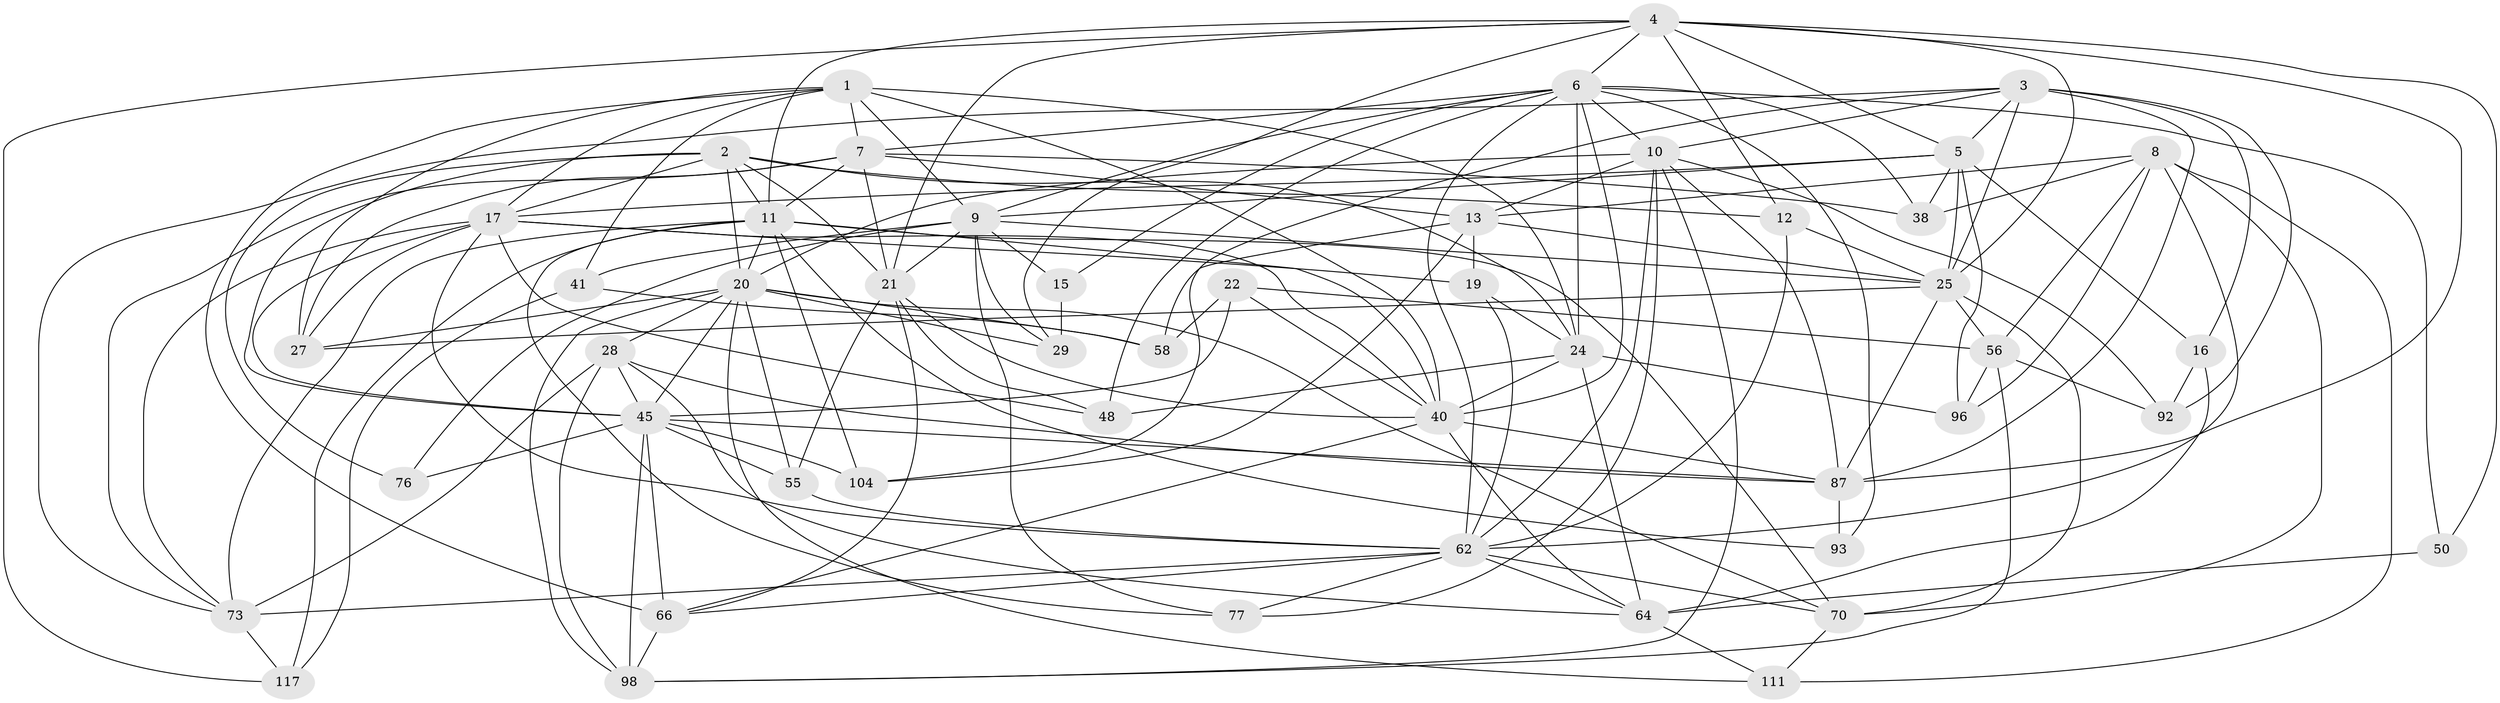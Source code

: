 // original degree distribution, {4: 1.0}
// Generated by graph-tools (version 1.1) at 2025/20/03/04/25 18:20:58]
// undirected, 49 vertices, 160 edges
graph export_dot {
graph [start="1"]
  node [color=gray90,style=filled];
  1 [super="+59+47"];
  2 [super="+46+14"];
  3 [super="+72+75"];
  4 [super="+121+26"];
  5 [super="+39+23"];
  6 [super="+36+89+79"];
  7 [super="+30+101"];
  8 [super="+114+65"];
  9 [super="+18+94"];
  10 [super="+33+32+68"];
  11 [super="+43+54+61"];
  12;
  13 [super="+122+90"];
  15;
  16;
  17 [super="+35"];
  19;
  20 [super="+57+49+108+113"];
  21 [super="+69+80"];
  22;
  24 [super="+67+82"];
  25 [super="+95+106+31"];
  27 [super="+115"];
  28 [super="+60"];
  29;
  38;
  40 [super="+84+44"];
  41;
  45 [super="+53+74+123"];
  48;
  50;
  55;
  56 [super="+120"];
  58;
  62 [super="+85+116"];
  64 [super="+71"];
  66 [super="+100"];
  70 [super="+91"];
  73 [super="+78+110"];
  76;
  77;
  87 [super="+99+107"];
  92;
  93;
  96;
  98 [super="+112"];
  104;
  111;
  117;
  1 -- 41;
  1 -- 27;
  1 -- 7;
  1 -- 40;
  1 -- 66;
  1 -- 24;
  1 -- 9;
  1 -- 17;
  2 -- 76;
  2 -- 20;
  2 -- 45;
  2 -- 21;
  2 -- 24;
  2 -- 17;
  2 -- 12;
  2 -- 11;
  3 -- 5 [weight=2];
  3 -- 104;
  3 -- 92;
  3 -- 16;
  3 -- 87;
  3 -- 73;
  3 -- 10;
  3 -- 25 [weight=2];
  4 -- 12;
  4 -- 25;
  4 -- 117;
  4 -- 29;
  4 -- 5;
  4 -- 50;
  4 -- 87;
  4 -- 6;
  4 -- 21;
  4 -- 11;
  5 -- 17 [weight=2];
  5 -- 96;
  5 -- 16;
  5 -- 38;
  5 -- 25;
  5 -- 9;
  6 -- 48;
  6 -- 7;
  6 -- 38;
  6 -- 15;
  6 -- 50;
  6 -- 93;
  6 -- 40;
  6 -- 10;
  6 -- 62;
  6 -- 24;
  6 -- 9;
  7 -- 73;
  7 -- 21;
  7 -- 11;
  7 -- 27;
  7 -- 38;
  7 -- 13;
  8 -- 56;
  8 -- 111;
  8 -- 70;
  8 -- 38;
  8 -- 96;
  8 -- 13 [weight=2];
  8 -- 62;
  9 -- 15 [weight=2];
  9 -- 76 [weight=2];
  9 -- 41;
  9 -- 77;
  9 -- 21;
  9 -- 29;
  9 -- 25;
  10 -- 98;
  10 -- 62 [weight=2];
  10 -- 87;
  10 -- 20;
  10 -- 92;
  10 -- 77;
  10 -- 13;
  11 -- 93 [weight=2];
  11 -- 117;
  11 -- 20;
  11 -- 73;
  11 -- 77;
  11 -- 70;
  11 -- 40;
  11 -- 104;
  12 -- 25;
  12 -- 62;
  13 -- 104;
  13 -- 25;
  13 -- 58;
  13 -- 19;
  15 -- 29;
  16 -- 92;
  16 -- 64;
  17 -- 48;
  17 -- 19;
  17 -- 40;
  17 -- 73;
  17 -- 45 [weight=2];
  17 -- 27;
  17 -- 62;
  19 -- 24;
  19 -- 62;
  20 -- 29;
  20 -- 27;
  20 -- 28;
  20 -- 98;
  20 -- 70;
  20 -- 111;
  20 -- 55;
  20 -- 58;
  20 -- 45;
  21 -- 48;
  21 -- 40;
  21 -- 66;
  21 -- 55;
  22 -- 58;
  22 -- 56;
  22 -- 45;
  22 -- 40;
  24 -- 40;
  24 -- 96;
  24 -- 64;
  24 -- 48;
  25 -- 87;
  25 -- 70;
  25 -- 27 [weight=2];
  25 -- 56;
  28 -- 98;
  28 -- 64;
  28 -- 87;
  28 -- 45;
  28 -- 73;
  40 -- 64;
  40 -- 87;
  40 -- 66;
  41 -- 117;
  41 -- 58;
  45 -- 76;
  45 -- 66;
  45 -- 55;
  45 -- 98;
  45 -- 87;
  45 -- 104;
  50 -- 64 [weight=2];
  55 -- 62;
  56 -- 98;
  56 -- 92;
  56 -- 96;
  62 -- 64;
  62 -- 66;
  62 -- 70;
  62 -- 73 [weight=2];
  62 -- 77;
  64 -- 111;
  66 -- 98;
  70 -- 111;
  73 -- 117;
  87 -- 93;
}
